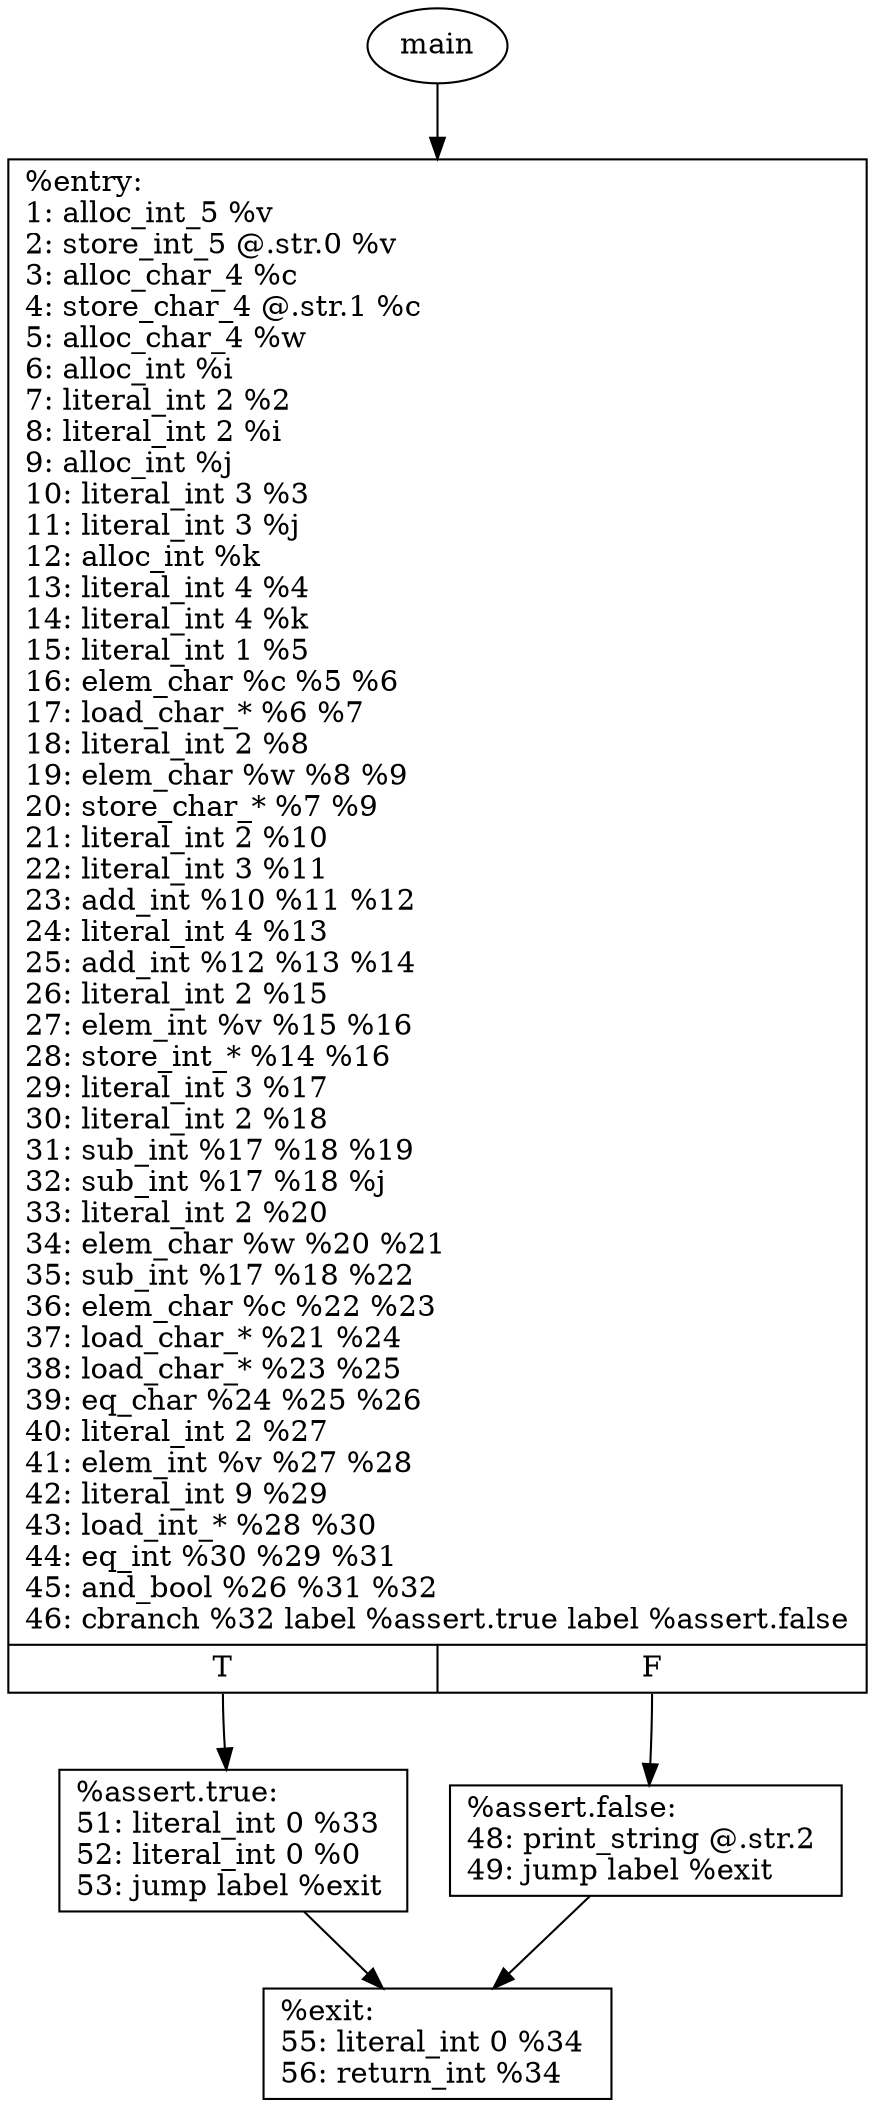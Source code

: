 digraph g {
	node [shape=record]
	main [shape=ellipse]
	main -> "%entry"
	"%entry" [label="{%entry:\l	1:   alloc_int_5 %v \l	2:   store_int_5 @.str.0 %v \l	3:   alloc_char_4 %c \l	4:   store_char_4 @.str.1 %c \l	5:   alloc_char_4 %w \l	6:   alloc_int %i \l	7:   literal_int 2 %2 \l	8:   literal_int 2 %i \l	9:   alloc_int %j \l	10:   literal_int 3 %3 \l	11:   literal_int 3 %j \l	12:   alloc_int %k \l	13:   literal_int 4 %4 \l	14:   literal_int 4 %k \l	15:   literal_int 1 %5 \l	16:   elem_char %c %5 %6 \l	17:   load_char_* %6 %7 \l	18:   literal_int 2 %8 \l	19:   elem_char %w %8 %9 \l	20:   store_char_* %7 %9 \l	21:   literal_int 2 %10 \l	22:   literal_int 3 %11 \l	23:   add_int %10 %11 %12 \l	24:   literal_int 4 %13 \l	25:   add_int %12 %13 %14 \l	26:   literal_int 2 %15 \l	27:   elem_int %v %15 %16 \l	28:   store_int_* %14 %16 \l	29:   literal_int 3 %17 \l	30:   literal_int 2 %18 \l	31:   sub_int %17 %18 %19 \l	32:   sub_int %17 %18 %j \l	33:   literal_int 2 %20 \l	34:   elem_char %w %20 %21 \l	35:   sub_int %17 %18 %22 \l	36:   elem_char %c %22 %23 \l	37:   load_char_* %21 %24 \l	38:   load_char_* %23 %25 \l	39:   eq_char %24 %25 %26 \l	40:   literal_int 2 %27 \l	41:   elem_int %v %27 %28 \l	42:   literal_int 9 %29 \l	43:   load_int_* %28 %30 \l	44:   eq_int %30 %29 %31 \l	45:   and_bool %26 %31 %32 \l	46:   cbranch %32 label %assert.true label %assert.false\l	|{<f0>T|<f1>F}}"]
	"%entry":f0 -> "%assert.true"
	"%entry":f1 -> "%assert.false"
	"%assert.false" [label="{%assert.false:\l	48:   print_string @.str.2 \l	49:   jump label %exit\l	}"]
	"%assert.false" -> "%exit"
	"%assert.true" [label="{%assert.true:\l	51:   literal_int 0 %33 \l	52:   literal_int 0 %0 \l	53:   jump label %exit\l	}"]
	"%assert.true" -> "%exit"
	"%exit" [label="{%exit:\l	55:   literal_int 0 %34 \l	56:   return_int %34\l	}"]
}
